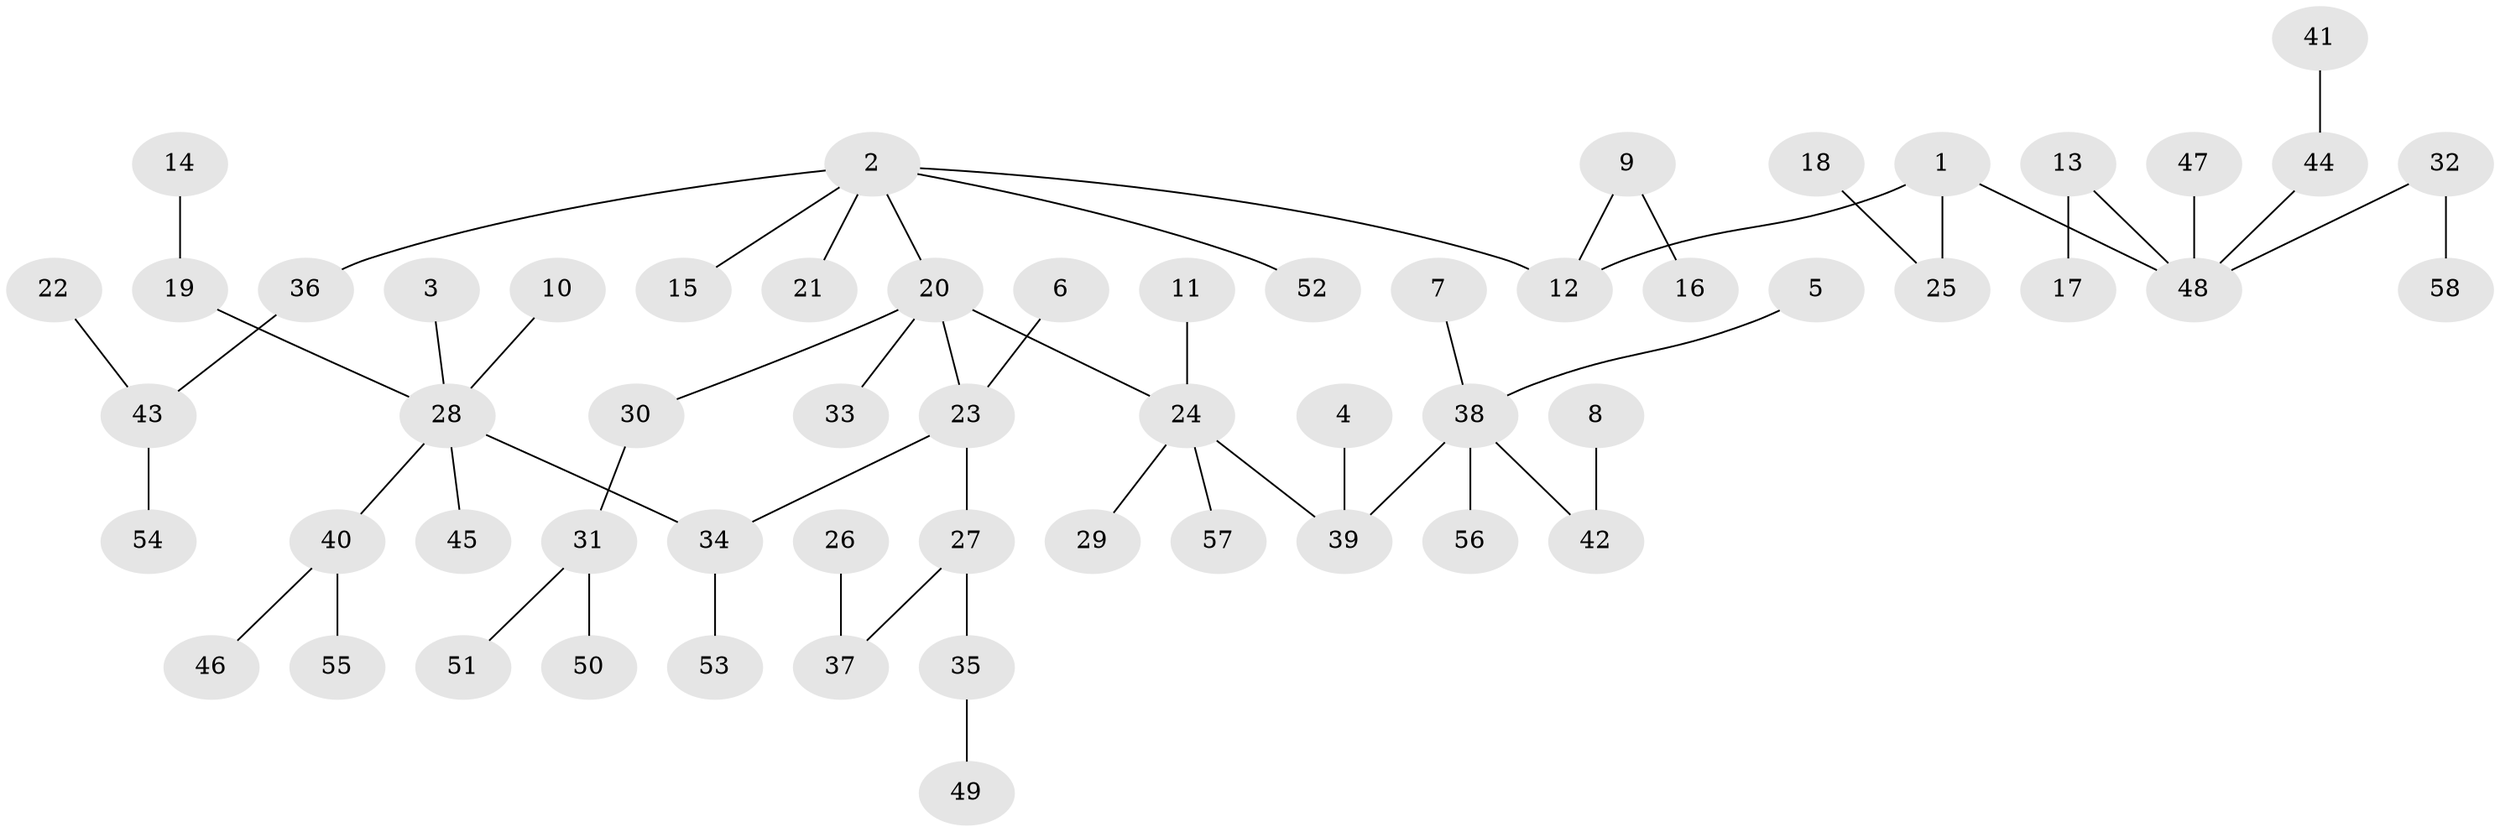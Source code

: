 // original degree distribution, {5: 0.034782608695652174, 3: 0.11304347826086956, 6: 0.02608695652173913, 4: 0.06086956521739131, 2: 0.25217391304347825, 1: 0.5043478260869565, 7: 0.008695652173913044}
// Generated by graph-tools (version 1.1) at 2025/26/03/09/25 03:26:25]
// undirected, 58 vertices, 57 edges
graph export_dot {
graph [start="1"]
  node [color=gray90,style=filled];
  1;
  2;
  3;
  4;
  5;
  6;
  7;
  8;
  9;
  10;
  11;
  12;
  13;
  14;
  15;
  16;
  17;
  18;
  19;
  20;
  21;
  22;
  23;
  24;
  25;
  26;
  27;
  28;
  29;
  30;
  31;
  32;
  33;
  34;
  35;
  36;
  37;
  38;
  39;
  40;
  41;
  42;
  43;
  44;
  45;
  46;
  47;
  48;
  49;
  50;
  51;
  52;
  53;
  54;
  55;
  56;
  57;
  58;
  1 -- 12 [weight=1.0];
  1 -- 25 [weight=1.0];
  1 -- 48 [weight=1.0];
  2 -- 12 [weight=1.0];
  2 -- 15 [weight=1.0];
  2 -- 20 [weight=1.0];
  2 -- 21 [weight=1.0];
  2 -- 36 [weight=1.0];
  2 -- 52 [weight=1.0];
  3 -- 28 [weight=1.0];
  4 -- 39 [weight=1.0];
  5 -- 38 [weight=1.0];
  6 -- 23 [weight=1.0];
  7 -- 38 [weight=1.0];
  8 -- 42 [weight=1.0];
  9 -- 12 [weight=1.0];
  9 -- 16 [weight=1.0];
  10 -- 28 [weight=1.0];
  11 -- 24 [weight=1.0];
  13 -- 17 [weight=1.0];
  13 -- 48 [weight=1.0];
  14 -- 19 [weight=1.0];
  18 -- 25 [weight=1.0];
  19 -- 28 [weight=1.0];
  20 -- 23 [weight=1.0];
  20 -- 24 [weight=1.0];
  20 -- 30 [weight=1.0];
  20 -- 33 [weight=1.0];
  22 -- 43 [weight=1.0];
  23 -- 27 [weight=1.0];
  23 -- 34 [weight=1.0];
  24 -- 29 [weight=1.0];
  24 -- 39 [weight=1.0];
  24 -- 57 [weight=1.0];
  26 -- 37 [weight=1.0];
  27 -- 35 [weight=1.0];
  27 -- 37 [weight=1.0];
  28 -- 34 [weight=1.0];
  28 -- 40 [weight=1.0];
  28 -- 45 [weight=1.0];
  30 -- 31 [weight=1.0];
  31 -- 50 [weight=1.0];
  31 -- 51 [weight=1.0];
  32 -- 48 [weight=1.0];
  32 -- 58 [weight=1.0];
  34 -- 53 [weight=1.0];
  35 -- 49 [weight=1.0];
  36 -- 43 [weight=1.0];
  38 -- 39 [weight=1.0];
  38 -- 42 [weight=1.0];
  38 -- 56 [weight=1.0];
  40 -- 46 [weight=1.0];
  40 -- 55 [weight=1.0];
  41 -- 44 [weight=1.0];
  43 -- 54 [weight=1.0];
  44 -- 48 [weight=1.0];
  47 -- 48 [weight=1.0];
}
